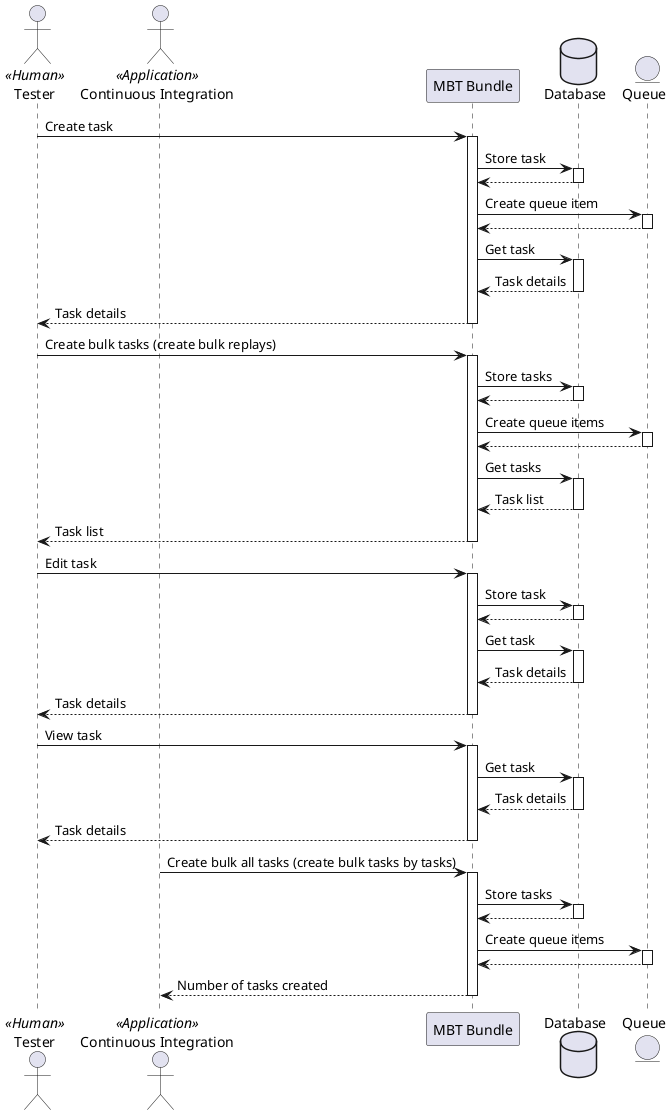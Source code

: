 @startuml

actor Tester as tester << Human >>
actor "Continuous Integration" as ci << Application >>
participant "MBT Bundle" as bundle
database Database as database
entity Queue as queue

tester -> bundle : Create task
activate bundle
bundle -> database : Store task
activate database
database --> bundle
deactivate database
bundle -> queue : Create queue item
activate queue
queue --> bundle
deactivate queue
bundle -> database : Get task
activate database
database --> bundle : Task details
deactivate database
bundle --> tester : Task details
deactivate bundle

tester -> bundle : Create bulk tasks (create bulk replays)
activate bundle
bundle -> database : Store tasks
activate database
database --> bundle
deactivate database
bundle -> queue : Create queue items
activate queue
queue --> bundle
deactivate queue
bundle -> database : Get tasks
activate database
database --> bundle : Task list
deactivate database
bundle --> tester : Task list
deactivate bundle

tester -> bundle : Edit task
activate bundle
bundle -> database : Store task
activate database
database --> bundle
deactivate database
bundle -> database : Get task
activate database
database --> bundle : Task details
deactivate database
bundle --> tester : Task details
deactivate bundle

tester -> bundle : View task
activate bundle
bundle -> database : Get task
activate database
database --> bundle : Task details
deactivate database
bundle --> tester : Task details
deactivate bundle

ci -> bundle : Create bulk all tasks (create bulk tasks by tasks)
activate bundle
bundle -> database : Store tasks
activate database
database --> bundle
deactivate database
bundle -> queue : Create queue items
activate queue
queue --> bundle
deactivate queue
bundle --> ci : Number of tasks created
deactivate bundle

@enduml
